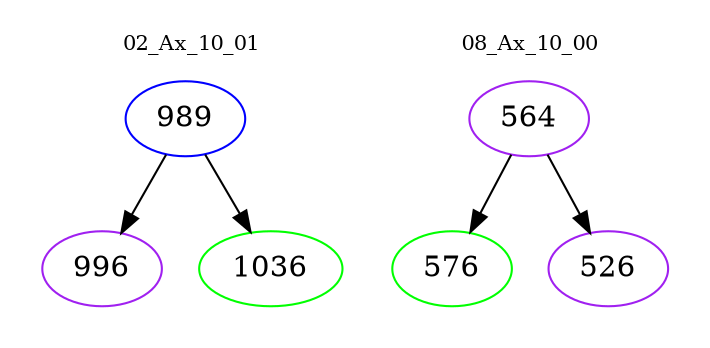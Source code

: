 digraph{
subgraph cluster_0 {
color = white
label = "02_Ax_10_01";
fontsize=10;
T0_989 [label="989", color="blue"]
T0_989 -> T0_996 [color="black"]
T0_996 [label="996", color="purple"]
T0_989 -> T0_1036 [color="black"]
T0_1036 [label="1036", color="green"]
}
subgraph cluster_1 {
color = white
label = "08_Ax_10_00";
fontsize=10;
T1_564 [label="564", color="purple"]
T1_564 -> T1_576 [color="black"]
T1_576 [label="576", color="green"]
T1_564 -> T1_526 [color="black"]
T1_526 [label="526", color="purple"]
}
}
